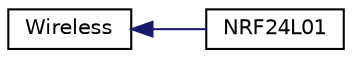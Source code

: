 digraph "Graphical Class Hierarchy"
{
 // LATEX_PDF_SIZE
  edge [fontname="Helvetica",fontsize="10",labelfontname="Helvetica",labelfontsize="10"];
  node [fontname="Helvetica",fontsize="10",shape=record];
  rankdir="LR";
  Node0 [label="Wireless",height=0.2,width=0.4,color="black", fillcolor="white", style="filled",URL="$class_wireless.html",tooltip=" "];
  Node0 -> Node1 [dir="back",color="midnightblue",fontsize="10",style="solid",fontname="Helvetica"];
  Node1 [label="NRF24L01",height=0.2,width=0.4,color="black", fillcolor="white", style="filled",URL="$class_n_r_f24_l01.html",tooltip=" "];
}
